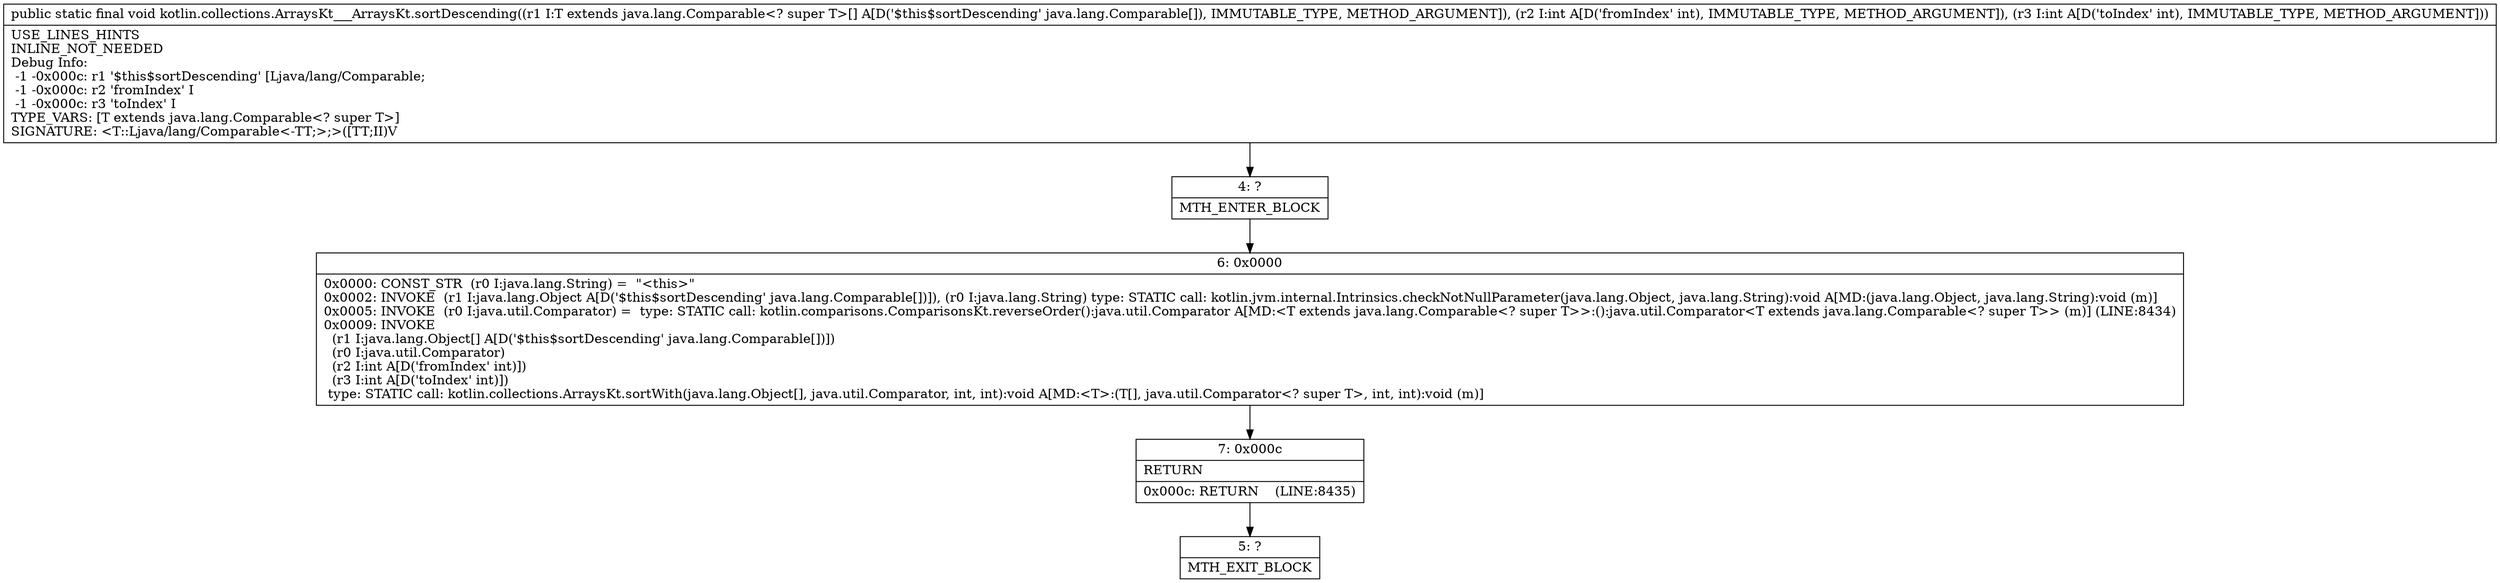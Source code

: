 digraph "CFG forkotlin.collections.ArraysKt___ArraysKt.sortDescending([Ljava\/lang\/Comparable;II)V" {
Node_4 [shape=record,label="{4\:\ ?|MTH_ENTER_BLOCK\l}"];
Node_6 [shape=record,label="{6\:\ 0x0000|0x0000: CONST_STR  (r0 I:java.lang.String) =  \"\<this\>\" \l0x0002: INVOKE  (r1 I:java.lang.Object A[D('$this$sortDescending' java.lang.Comparable[])]), (r0 I:java.lang.String) type: STATIC call: kotlin.jvm.internal.Intrinsics.checkNotNullParameter(java.lang.Object, java.lang.String):void A[MD:(java.lang.Object, java.lang.String):void (m)]\l0x0005: INVOKE  (r0 I:java.util.Comparator) =  type: STATIC call: kotlin.comparisons.ComparisonsKt.reverseOrder():java.util.Comparator A[MD:\<T extends java.lang.Comparable\<? super T\>\>:():java.util.Comparator\<T extends java.lang.Comparable\<? super T\>\> (m)] (LINE:8434)\l0x0009: INVOKE  \l  (r1 I:java.lang.Object[] A[D('$this$sortDescending' java.lang.Comparable[])])\l  (r0 I:java.util.Comparator)\l  (r2 I:int A[D('fromIndex' int)])\l  (r3 I:int A[D('toIndex' int)])\l type: STATIC call: kotlin.collections.ArraysKt.sortWith(java.lang.Object[], java.util.Comparator, int, int):void A[MD:\<T\>:(T[], java.util.Comparator\<? super T\>, int, int):void (m)]\l}"];
Node_7 [shape=record,label="{7\:\ 0x000c|RETURN\l|0x000c: RETURN    (LINE:8435)\l}"];
Node_5 [shape=record,label="{5\:\ ?|MTH_EXIT_BLOCK\l}"];
MethodNode[shape=record,label="{public static final void kotlin.collections.ArraysKt___ArraysKt.sortDescending((r1 I:T extends java.lang.Comparable\<? super T\>[] A[D('$this$sortDescending' java.lang.Comparable[]), IMMUTABLE_TYPE, METHOD_ARGUMENT]), (r2 I:int A[D('fromIndex' int), IMMUTABLE_TYPE, METHOD_ARGUMENT]), (r3 I:int A[D('toIndex' int), IMMUTABLE_TYPE, METHOD_ARGUMENT]))  | USE_LINES_HINTS\lINLINE_NOT_NEEDED\lDebug Info:\l  \-1 \-0x000c: r1 '$this$sortDescending' [Ljava\/lang\/Comparable;\l  \-1 \-0x000c: r2 'fromIndex' I\l  \-1 \-0x000c: r3 'toIndex' I\lTYPE_VARS: [T extends java.lang.Comparable\<? super T\>]\lSIGNATURE: \<T::Ljava\/lang\/Comparable\<\-TT;\>;\>([TT;II)V\l}"];
MethodNode -> Node_4;Node_4 -> Node_6;
Node_6 -> Node_7;
Node_7 -> Node_5;
}

